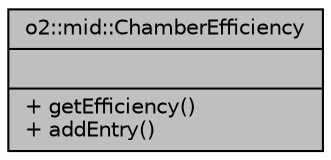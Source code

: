 digraph "o2::mid::ChamberEfficiency"
{
 // INTERACTIVE_SVG=YES
  bgcolor="transparent";
  edge [fontname="Helvetica",fontsize="10",labelfontname="Helvetica",labelfontsize="10"];
  node [fontname="Helvetica",fontsize="10",shape=record];
  Node1 [label="{o2::mid::ChamberEfficiency\n||+ getEfficiency()\l+ addEntry()\l}",height=0.2,width=0.4,color="black", fillcolor="grey75", style="filled" fontcolor="black"];
}
